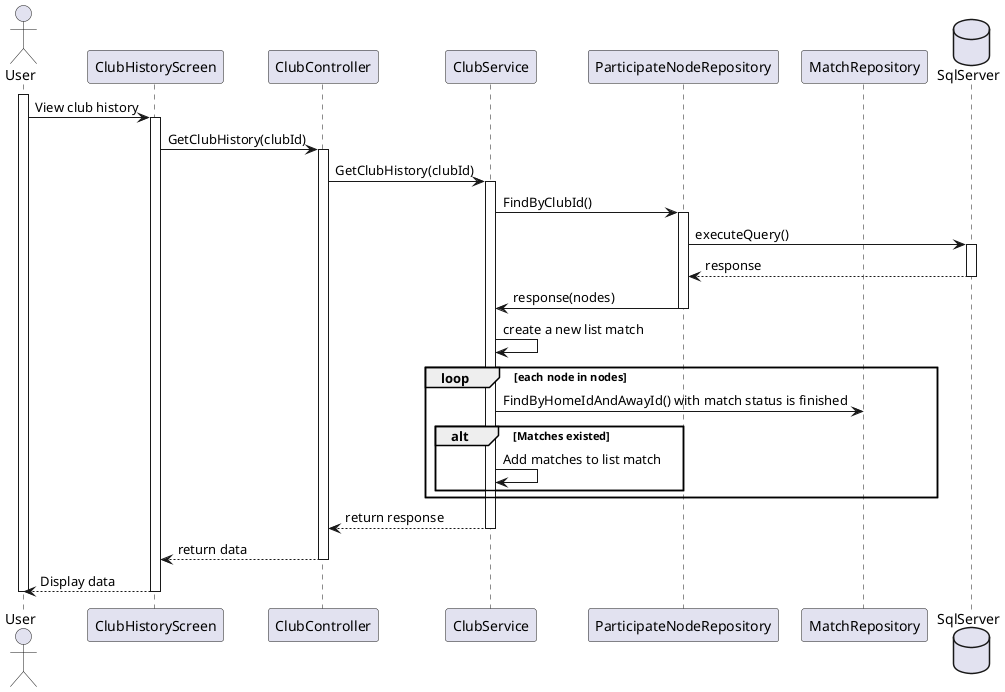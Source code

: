 @startuml View Club History
actor User 
participant ClubHistoryScreen
participant ClubController
participant ClubService
participant ParticipateNodeRepository
participant MatchRepository
database SqlServer

activate User
    User -> ClubHistoryScreen: View club history
    activate ClubHistoryScreen
        ClubHistoryScreen -> ClubController: GetClubHistory(clubId)
        activate ClubController
            ClubController -> ClubService: GetClubHistory(clubId)
            activate ClubService
                ClubService -> ParticipateNodeRepository: FindByClubId()
                activate ParticipateNodeRepository
                    ParticipateNodeRepository -> SqlServer: executeQuery()
                    activate SqlServer
                        SqlServer --> ParticipateNodeRepository: response
                    deactivate SqlServer
                    ParticipateNodeRepository -> ClubService: response(nodes)
                deactivate ParticipateNodeRepository
                ClubService -> ClubService: create a new list match
                loop each node in nodes 
                    ClubService -> MatchRepository: FindByHomeIdAndAwayId() with match status is finished
                    alt Matches existed
                        ClubService -> ClubService: Add matches to list match
                    end 
                end
                ClubService --> ClubController: return response
            deactivate ClubService
            ClubController --> ClubHistoryScreen: return data
        deactivate ClubController
        ClubHistoryScreen --> User: Display data
    deactivate ClubHistoryScreen
deactivate User 
@enduml
